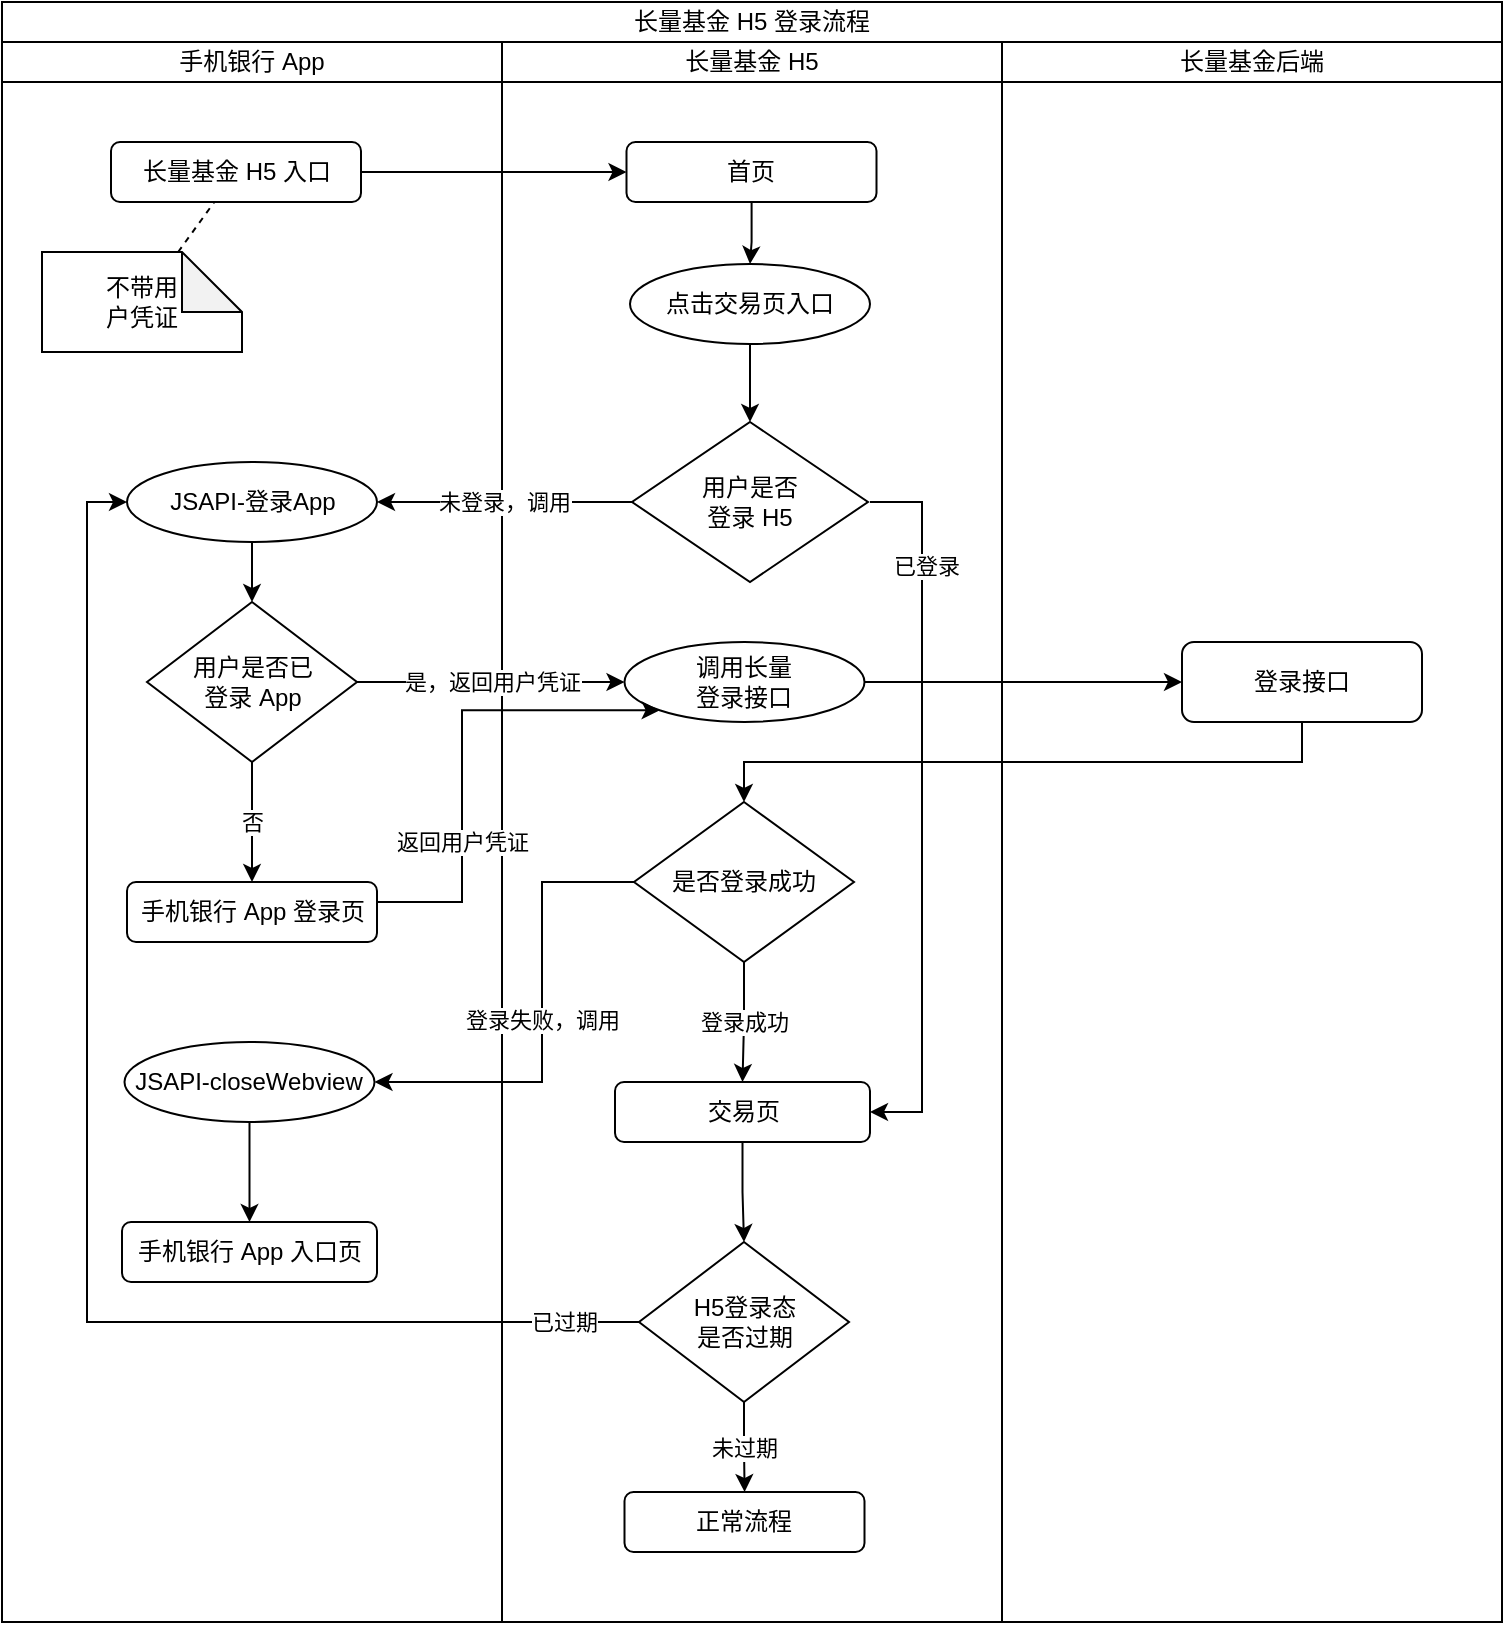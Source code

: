 <mxfile version="21.1.8" type="github">
  <diagram name="Page-1" id="0783ab3e-0a74-02c8-0abd-f7b4e66b4bec">
    <mxGraphModel dx="1195" dy="695" grid="1" gridSize="10" guides="1" tooltips="1" connect="1" arrows="1" fold="1" page="1" pageScale="1" pageWidth="827" pageHeight="1169" background="none" math="0" shadow="0">
      <root>
        <mxCell id="0" />
        <mxCell id="1" parent="0" />
        <mxCell id="qBZ2SDUeg2U-6hjJz0xa-1" value="" style="rounded=0;whiteSpace=wrap;html=1;" vertex="1" parent="1">
          <mxGeometry x="39" y="80" width="750" height="810" as="geometry" />
        </mxCell>
        <mxCell id="qBZ2SDUeg2U-6hjJz0xa-2" value="长量基金 H5 登录流程" style="rounded=0;whiteSpace=wrap;html=1;imageWidth=24;" vertex="1" parent="1">
          <mxGeometry x="39" y="80" width="750" height="20" as="geometry" />
        </mxCell>
        <mxCell id="qBZ2SDUeg2U-6hjJz0xa-3" value="" style="rounded=0;whiteSpace=wrap;html=1;" vertex="1" parent="1">
          <mxGeometry x="39" y="120" width="250" height="770" as="geometry" />
        </mxCell>
        <mxCell id="qBZ2SDUeg2U-6hjJz0xa-4" value="" style="rounded=0;whiteSpace=wrap;html=1;" vertex="1" parent="1">
          <mxGeometry x="289" y="120" width="250" height="770" as="geometry" />
        </mxCell>
        <mxCell id="qBZ2SDUeg2U-6hjJz0xa-5" value="" style="rounded=0;whiteSpace=wrap;html=1;" vertex="1" parent="1">
          <mxGeometry x="539" y="120" width="250" height="770" as="geometry" />
        </mxCell>
        <mxCell id="qBZ2SDUeg2U-6hjJz0xa-6" value="手机银行 App" style="rounded=0;whiteSpace=wrap;html=1;" vertex="1" parent="1">
          <mxGeometry x="39" y="100" width="250" height="20" as="geometry" />
        </mxCell>
        <mxCell id="qBZ2SDUeg2U-6hjJz0xa-8" value="长量基金后端" style="rounded=0;whiteSpace=wrap;html=1;" vertex="1" parent="1">
          <mxGeometry x="539" y="100" width="250" height="20" as="geometry" />
        </mxCell>
        <mxCell id="qBZ2SDUeg2U-6hjJz0xa-9" value="长量基金 H5" style="rounded=0;whiteSpace=wrap;html=1;" vertex="1" parent="1">
          <mxGeometry x="289" y="100" width="250" height="20" as="geometry" />
        </mxCell>
        <mxCell id="qBZ2SDUeg2U-6hjJz0xa-20" style="edgeStyle=orthogonalEdgeStyle;rounded=0;orthogonalLoop=1;jettySize=auto;html=1;exitX=1;exitY=0.5;exitDx=0;exitDy=0;entryX=0;entryY=0.5;entryDx=0;entryDy=0;" edge="1" parent="1" source="qBZ2SDUeg2U-6hjJz0xa-11" target="qBZ2SDUeg2U-6hjJz0xa-18">
          <mxGeometry relative="1" as="geometry" />
        </mxCell>
        <mxCell id="qBZ2SDUeg2U-6hjJz0xa-11" value="长量基金 H5 入口" style="rounded=1;whiteSpace=wrap;html=1;" vertex="1" parent="1">
          <mxGeometry x="93.5" y="150" width="125" height="30" as="geometry" />
        </mxCell>
        <mxCell id="qBZ2SDUeg2U-6hjJz0xa-14" value="不带用&lt;br&gt;户凭证" style="shape=note;whiteSpace=wrap;html=1;backgroundOutline=1;darkOpacity=0.05;" vertex="1" parent="1">
          <mxGeometry x="59" y="205" width="100" height="50" as="geometry" />
        </mxCell>
        <mxCell id="qBZ2SDUeg2U-6hjJz0xa-84" style="edgeStyle=orthogonalEdgeStyle;rounded=0;orthogonalLoop=1;jettySize=auto;html=1;" edge="1" parent="1" source="qBZ2SDUeg2U-6hjJz0xa-18" target="qBZ2SDUeg2U-6hjJz0xa-83">
          <mxGeometry relative="1" as="geometry" />
        </mxCell>
        <mxCell id="qBZ2SDUeg2U-6hjJz0xa-18" value="首页" style="rounded=1;whiteSpace=wrap;html=1;" vertex="1" parent="1">
          <mxGeometry x="351.25" y="150" width="125" height="30" as="geometry" />
        </mxCell>
        <mxCell id="qBZ2SDUeg2U-6hjJz0xa-89" style="edgeStyle=orthogonalEdgeStyle;rounded=0;orthogonalLoop=1;jettySize=auto;html=1;" edge="1" parent="1" source="qBZ2SDUeg2U-6hjJz0xa-22" target="qBZ2SDUeg2U-6hjJz0xa-88">
          <mxGeometry relative="1" as="geometry" />
        </mxCell>
        <mxCell id="qBZ2SDUeg2U-6hjJz0xa-22" value="交易页" style="rounded=1;whiteSpace=wrap;html=1;" vertex="1" parent="1">
          <mxGeometry x="345.5" y="620" width="127.5" height="30" as="geometry" />
        </mxCell>
        <mxCell id="qBZ2SDUeg2U-6hjJz0xa-35" style="edgeStyle=orthogonalEdgeStyle;rounded=0;orthogonalLoop=1;jettySize=auto;html=1;exitX=0.5;exitY=1;exitDx=0;exitDy=0;entryX=0.5;entryY=0;entryDx=0;entryDy=0;" edge="1" parent="1" source="qBZ2SDUeg2U-6hjJz0xa-33" target="qBZ2SDUeg2U-6hjJz0xa-34">
          <mxGeometry relative="1" as="geometry" />
        </mxCell>
        <mxCell id="qBZ2SDUeg2U-6hjJz0xa-33" value="JSAPI-登录App" style="ellipse;whiteSpace=wrap;html=1;" vertex="1" parent="1">
          <mxGeometry x="101.5" y="310" width="125" height="40" as="geometry" />
        </mxCell>
        <mxCell id="qBZ2SDUeg2U-6hjJz0xa-53" value="是，返回用户凭证" style="edgeStyle=orthogonalEdgeStyle;rounded=0;orthogonalLoop=1;jettySize=auto;html=1;" edge="1" parent="1" source="qBZ2SDUeg2U-6hjJz0xa-34" target="qBZ2SDUeg2U-6hjJz0xa-54">
          <mxGeometry relative="1" as="geometry">
            <mxPoint x="346" y="420" as="targetPoint" />
          </mxGeometry>
        </mxCell>
        <mxCell id="qBZ2SDUeg2U-6hjJz0xa-64" value="否" style="edgeStyle=orthogonalEdgeStyle;rounded=0;orthogonalLoop=1;jettySize=auto;html=1;entryX=0.5;entryY=0;entryDx=0;entryDy=0;" edge="1" parent="1" source="qBZ2SDUeg2U-6hjJz0xa-34" target="qBZ2SDUeg2U-6hjJz0xa-63">
          <mxGeometry relative="1" as="geometry" />
        </mxCell>
        <mxCell id="qBZ2SDUeg2U-6hjJz0xa-34" value="用户是否已&lt;br&gt;登录 App" style="rhombus;whiteSpace=wrap;html=1;" vertex="1" parent="1">
          <mxGeometry x="111.5" y="380" width="105" height="80" as="geometry" />
        </mxCell>
        <mxCell id="qBZ2SDUeg2U-6hjJz0xa-36" style="edgeStyle=orthogonalEdgeStyle;rounded=0;orthogonalLoop=1;jettySize=auto;html=1;exitX=0.5;exitY=1;exitDx=0;exitDy=0;" edge="1" parent="1" source="qBZ2SDUeg2U-6hjJz0xa-34" target="qBZ2SDUeg2U-6hjJz0xa-34">
          <mxGeometry relative="1" as="geometry" />
        </mxCell>
        <mxCell id="qBZ2SDUeg2U-6hjJz0xa-46" style="edgeStyle=orthogonalEdgeStyle;orthogonalLoop=1;jettySize=auto;html=1;entryX=1;entryY=0.5;entryDx=0;entryDy=0;rounded=0;" edge="1" parent="1">
          <mxGeometry relative="1" as="geometry">
            <mxPoint x="473" y="330" as="sourcePoint" />
            <mxPoint x="473" y="635" as="targetPoint" />
            <Array as="points">
              <mxPoint x="499" y="330" />
              <mxPoint x="499" y="635" />
            </Array>
          </mxGeometry>
        </mxCell>
        <mxCell id="qBZ2SDUeg2U-6hjJz0xa-49" value="已登录" style="edgeLabel;html=1;align=center;verticalAlign=middle;resizable=0;points=[];" vertex="1" connectable="0" parent="qBZ2SDUeg2U-6hjJz0xa-46">
          <mxGeometry x="-0.144" y="2" relative="1" as="geometry">
            <mxPoint y="-95" as="offset" />
          </mxGeometry>
        </mxCell>
        <mxCell id="qBZ2SDUeg2U-6hjJz0xa-50" value="未登录，调用" style="edgeStyle=orthogonalEdgeStyle;rounded=0;orthogonalLoop=1;jettySize=auto;html=1;" edge="1" parent="1" source="qBZ2SDUeg2U-6hjJz0xa-38" target="qBZ2SDUeg2U-6hjJz0xa-33">
          <mxGeometry relative="1" as="geometry" />
        </mxCell>
        <mxCell id="qBZ2SDUeg2U-6hjJz0xa-38" value="用户是否&lt;br&gt;登录 H5" style="rhombus;whiteSpace=wrap;html=1;" vertex="1" parent="1">
          <mxGeometry x="354" y="290" width="118" height="80" as="geometry" />
        </mxCell>
        <mxCell id="qBZ2SDUeg2U-6hjJz0xa-69" style="edgeStyle=orthogonalEdgeStyle;rounded=0;orthogonalLoop=1;jettySize=auto;html=1;" edge="1" parent="1" source="qBZ2SDUeg2U-6hjJz0xa-54" target="qBZ2SDUeg2U-6hjJz0xa-56">
          <mxGeometry relative="1" as="geometry" />
        </mxCell>
        <mxCell id="qBZ2SDUeg2U-6hjJz0xa-54" value="调用长量&lt;br&gt;登录接口" style="ellipse;whiteSpace=wrap;html=1;" vertex="1" parent="1">
          <mxGeometry x="350.25" y="400" width="120" height="40" as="geometry" />
        </mxCell>
        <mxCell id="qBZ2SDUeg2U-6hjJz0xa-73" style="edgeStyle=orthogonalEdgeStyle;rounded=0;orthogonalLoop=1;jettySize=auto;html=1;" edge="1" parent="1" source="qBZ2SDUeg2U-6hjJz0xa-56" target="qBZ2SDUeg2U-6hjJz0xa-72">
          <mxGeometry relative="1" as="geometry">
            <Array as="points">
              <mxPoint x="689" y="460" />
              <mxPoint x="410" y="460" />
            </Array>
          </mxGeometry>
        </mxCell>
        <mxCell id="qBZ2SDUeg2U-6hjJz0xa-56" value="登录接口" style="rounded=1;whiteSpace=wrap;html=1;" vertex="1" parent="1">
          <mxGeometry x="629" y="400" width="120" height="40" as="geometry" />
        </mxCell>
        <mxCell id="qBZ2SDUeg2U-6hjJz0xa-65" value="返回用户凭证" style="edgeStyle=orthogonalEdgeStyle;rounded=0;orthogonalLoop=1;jettySize=auto;html=1;entryX=0;entryY=1;entryDx=0;entryDy=0;" edge="1" parent="1" source="qBZ2SDUeg2U-6hjJz0xa-63" target="qBZ2SDUeg2U-6hjJz0xa-54">
          <mxGeometry x="-0.389" relative="1" as="geometry">
            <Array as="points">
              <mxPoint x="269" y="530" />
              <mxPoint x="269" y="434" />
            </Array>
            <mxPoint as="offset" />
          </mxGeometry>
        </mxCell>
        <mxCell id="qBZ2SDUeg2U-6hjJz0xa-63" value="手机银行 App 登录页" style="rounded=1;whiteSpace=wrap;html=1;" vertex="1" parent="1">
          <mxGeometry x="101.5" y="520" width="125" height="30" as="geometry" />
        </mxCell>
        <mxCell id="qBZ2SDUeg2U-6hjJz0xa-76" value="登录成功" style="edgeStyle=orthogonalEdgeStyle;rounded=0;orthogonalLoop=1;jettySize=auto;html=1;" edge="1" parent="1" source="qBZ2SDUeg2U-6hjJz0xa-72" target="qBZ2SDUeg2U-6hjJz0xa-22">
          <mxGeometry relative="1" as="geometry" />
        </mxCell>
        <mxCell id="qBZ2SDUeg2U-6hjJz0xa-81" value="登录失败，调用" style="edgeStyle=orthogonalEdgeStyle;rounded=0;orthogonalLoop=1;jettySize=auto;html=1;entryX=1;entryY=0.5;entryDx=0;entryDy=0;" edge="1" parent="1" source="qBZ2SDUeg2U-6hjJz0xa-72" target="qBZ2SDUeg2U-6hjJz0xa-79">
          <mxGeometry relative="1" as="geometry">
            <Array as="points">
              <mxPoint x="309" y="520" />
              <mxPoint x="309" y="620" />
            </Array>
          </mxGeometry>
        </mxCell>
        <mxCell id="qBZ2SDUeg2U-6hjJz0xa-72" value="是否登录成功" style="rhombus;whiteSpace=wrap;html=1;" vertex="1" parent="1">
          <mxGeometry x="355" y="480" width="110" height="80" as="geometry" />
        </mxCell>
        <mxCell id="qBZ2SDUeg2U-6hjJz0xa-77" value="手机银行 App 入口页" style="rounded=1;whiteSpace=wrap;html=1;" vertex="1" parent="1">
          <mxGeometry x="99" y="690" width="127.5" height="30" as="geometry" />
        </mxCell>
        <mxCell id="qBZ2SDUeg2U-6hjJz0xa-82" style="edgeStyle=orthogonalEdgeStyle;rounded=0;orthogonalLoop=1;jettySize=auto;html=1;entryX=0.5;entryY=0;entryDx=0;entryDy=0;" edge="1" parent="1" source="qBZ2SDUeg2U-6hjJz0xa-79" target="qBZ2SDUeg2U-6hjJz0xa-77">
          <mxGeometry relative="1" as="geometry" />
        </mxCell>
        <mxCell id="qBZ2SDUeg2U-6hjJz0xa-79" value="JSAPI-closeWebview" style="ellipse;whiteSpace=wrap;html=1;" vertex="1" parent="1">
          <mxGeometry x="100.25" y="600" width="125" height="40" as="geometry" />
        </mxCell>
        <mxCell id="qBZ2SDUeg2U-6hjJz0xa-85" style="edgeStyle=orthogonalEdgeStyle;rounded=0;orthogonalLoop=1;jettySize=auto;html=1;" edge="1" parent="1" source="qBZ2SDUeg2U-6hjJz0xa-83" target="qBZ2SDUeg2U-6hjJz0xa-38">
          <mxGeometry relative="1" as="geometry" />
        </mxCell>
        <mxCell id="qBZ2SDUeg2U-6hjJz0xa-83" value="点击交易页入口" style="ellipse;whiteSpace=wrap;html=1;" vertex="1" parent="1">
          <mxGeometry x="353" y="211" width="120" height="40" as="geometry" />
        </mxCell>
        <mxCell id="qBZ2SDUeg2U-6hjJz0xa-87" value="" style="endArrow=none;dashed=1;html=1;rounded=0;" edge="1" parent="1" source="qBZ2SDUeg2U-6hjJz0xa-14" target="qBZ2SDUeg2U-6hjJz0xa-11">
          <mxGeometry width="50" height="50" relative="1" as="geometry">
            <mxPoint x="99" y="210" as="sourcePoint" />
            <mxPoint x="149" y="160" as="targetPoint" />
          </mxGeometry>
        </mxCell>
        <mxCell id="qBZ2SDUeg2U-6hjJz0xa-92" value="未过期" style="edgeStyle=orthogonalEdgeStyle;rounded=0;orthogonalLoop=1;jettySize=auto;html=1;" edge="1" parent="1" source="qBZ2SDUeg2U-6hjJz0xa-88" target="qBZ2SDUeg2U-6hjJz0xa-90">
          <mxGeometry x="-0.008" relative="1" as="geometry">
            <mxPoint as="offset" />
          </mxGeometry>
        </mxCell>
        <mxCell id="qBZ2SDUeg2U-6hjJz0xa-93" value="已过期" style="edgeStyle=orthogonalEdgeStyle;rounded=0;orthogonalLoop=1;jettySize=auto;html=1;entryX=0;entryY=0.5;entryDx=0;entryDy=0;" edge="1" parent="1" source="qBZ2SDUeg2U-6hjJz0xa-88" target="qBZ2SDUeg2U-6hjJz0xa-33">
          <mxGeometry x="-0.894" relative="1" as="geometry">
            <mxPoint as="offset" />
          </mxGeometry>
        </mxCell>
        <mxCell id="qBZ2SDUeg2U-6hjJz0xa-88" value="H5登录态&lt;br&gt;是否过期" style="rhombus;whiteSpace=wrap;html=1;" vertex="1" parent="1">
          <mxGeometry x="357.5" y="700" width="105" height="80" as="geometry" />
        </mxCell>
        <mxCell id="qBZ2SDUeg2U-6hjJz0xa-90" value="正常流程" style="rounded=1;whiteSpace=wrap;html=1;" vertex="1" parent="1">
          <mxGeometry x="350.25" y="825" width="120" height="30" as="geometry" />
        </mxCell>
      </root>
    </mxGraphModel>
  </diagram>
</mxfile>
